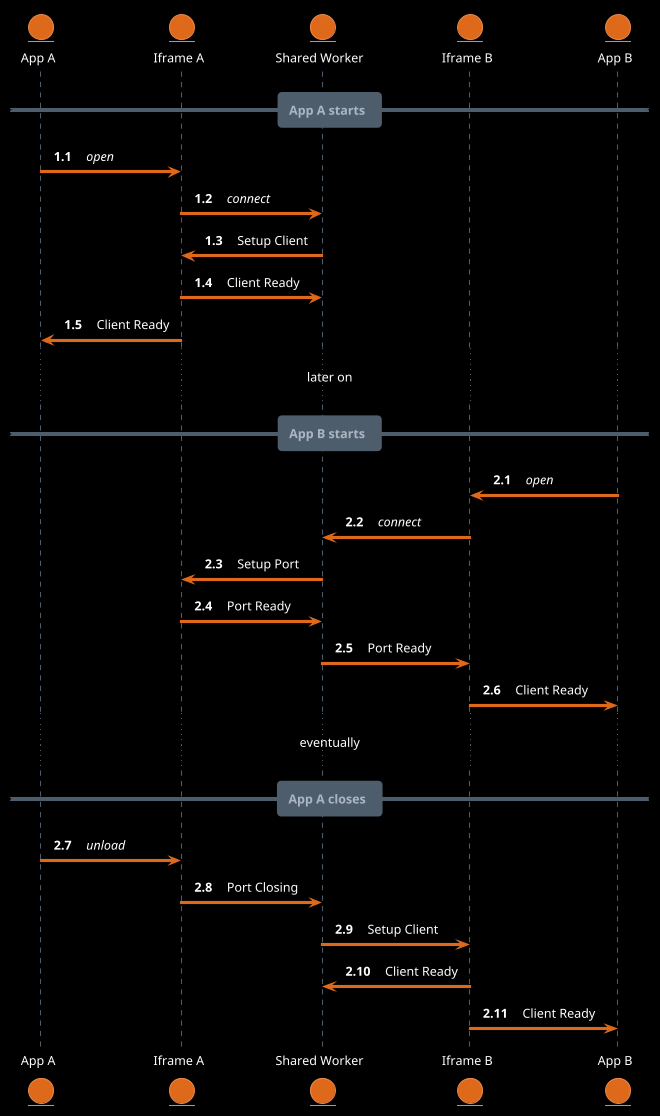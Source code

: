 @startuml
!theme superhero
skinparam backgroundColor black

entity      "App A"         as appA
entity      "Iframe A"      as frameA
entity      "Shared Worker" as worker
entity      "Iframe B"      as frameB
entity      "App B"         as appB
autonumber 1.1

== App A starts ==
appA -> frameA:       <i>open</i>
frameA -> worker:     <i>connect</i>
worker -> frameA:     Setup Client
frameA -> worker:     Client Ready
frameA -> appA:       Client Ready

...later on...
autonumber inc A
== App B starts ==
appB -> frameB:       <i>open</i>
frameB -> worker:     <i>connect</i>
worker -> frameA:     Setup Port
frameA -> worker:     Port Ready
worker -> frameB:     Port Ready
frameB -> appB:       Client Ready

...eventually...
== App A closes ==
appA -> frameA:       <i>unload</i>
frameA -> worker:     Port Closing
worker -> frameB:     Setup Client
frameB -> worker:     Client Ready
frameB -> appB:       Client Ready
@enduml
